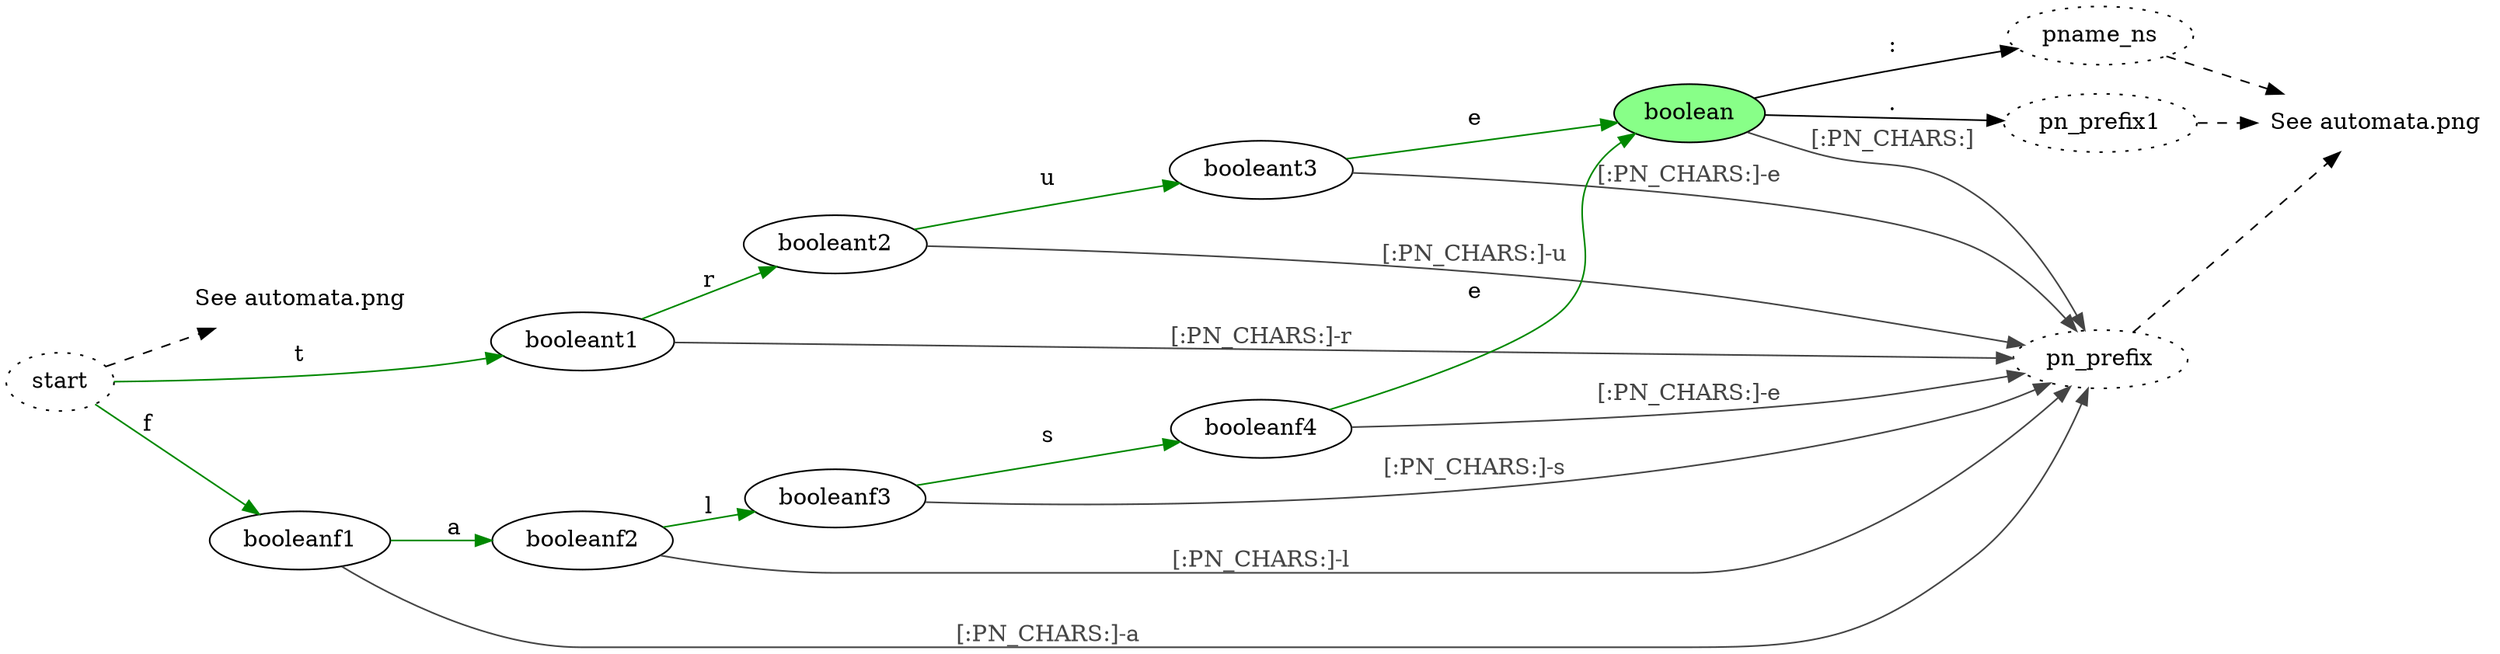 // boolean.dot

// Copyright 2020 cnngimenez

// Author: cnngimenez

// This program is free software: you can redistribute it and/or modify
// it under the terms of the GNU General Public License as published by
// the Free Software Foundation, either version 3 of the License, or
// (at your option) any later version.

// This program is distributed in the hope that it will be useful,
// but WITHOUT ANY WARRANTY; without even the implied warranty of
// MERCHANTABILITY or FITNESS FOR A PARTICULAR PURPOSE.  See the
// GNU General Public License for more details.

// You should have received a copy of the GNU General Public License
// along with this program.  If not, see <http://www.gnu.org/licenses/>.

digraph booleans {
        // rotate=90;
        rankdir=LR;
        node [];

        boolean [style=filled, fillcolor="#88ff88"];
        see_automata_png [shape=plaintext, label="See automata.png"];
        see_automata_png2 [shape=plaintext, label="See automata.png"];	
	start [style=dotted];
	pname_ns [style=dotted];
	pn_prefix1 [style=dotted];
	pn_prefix [style=dotted];

	start -> see_automata_png2 [style=dashed];
	
        start -> booleant1 [label="t", color="#008800"];
        booleant1 -> pn_prefix [label="[:PN_CHARS:]-r",
          color="#444444", fontcolor="#444444"];
        booleant1 -> booleant2 [label="r", color="#008800"];
        booleant2 -> pn_prefix [label="[:PN_CHARS:]-u",
          color="#444444", fontcolor="#444444"];
        booleant2 -> booleant3 [label="u", color="#008800"];
        booleant3 -> pn_prefix [label="[:PN_CHARS:]-e"
          color="#444444", fontcolor="#444444"];         
        booleant3 -> boolean [label="e", color="#008800"];
        boolean -> pn_prefix [label="[:PN_CHARS:]",
          color="#444444", fontcolor="#444444"];

        start -> booleanf1 [label="f", color="#008800"];
        booleanf1 -> pn_prefix [label="[:PN_CHARS:]-a",
          color="#444444", fontcolor="#444444"];
        booleanf1 -> booleanf2 [label="a", color="#008800"];
        booleanf2 -> pn_prefix [label="[:PN_CHARS:]-l",
          color="#444444", fontcolor="#444444"];
        booleanf2 -> booleanf3 [label="l", color="#008800"];
        booleanf3 -> pn_prefix [label="[:PN_CHARS:]-s",
          color="#444444", fontcolor="#444444"];
        booleanf3 -> booleanf4 [label="s", color="#008800"];
        booleanf4 -> pn_prefix [label="[:PN_CHARS:]-e",
          color="#444444", fontcolor="#444444"];
        booleanf4 -> boolean [label="e", color="#008800"];

	boolean -> pn_prefix1 [label="."];
	boolean -> pname_ns [label=":"];
	
        pn_prefix -> see_automata_png [style=dashed];
	pn_prefix1 -> see_automata_png [style=dashed];
	pname_ns -> see_automata_png [style=dashed];

}
